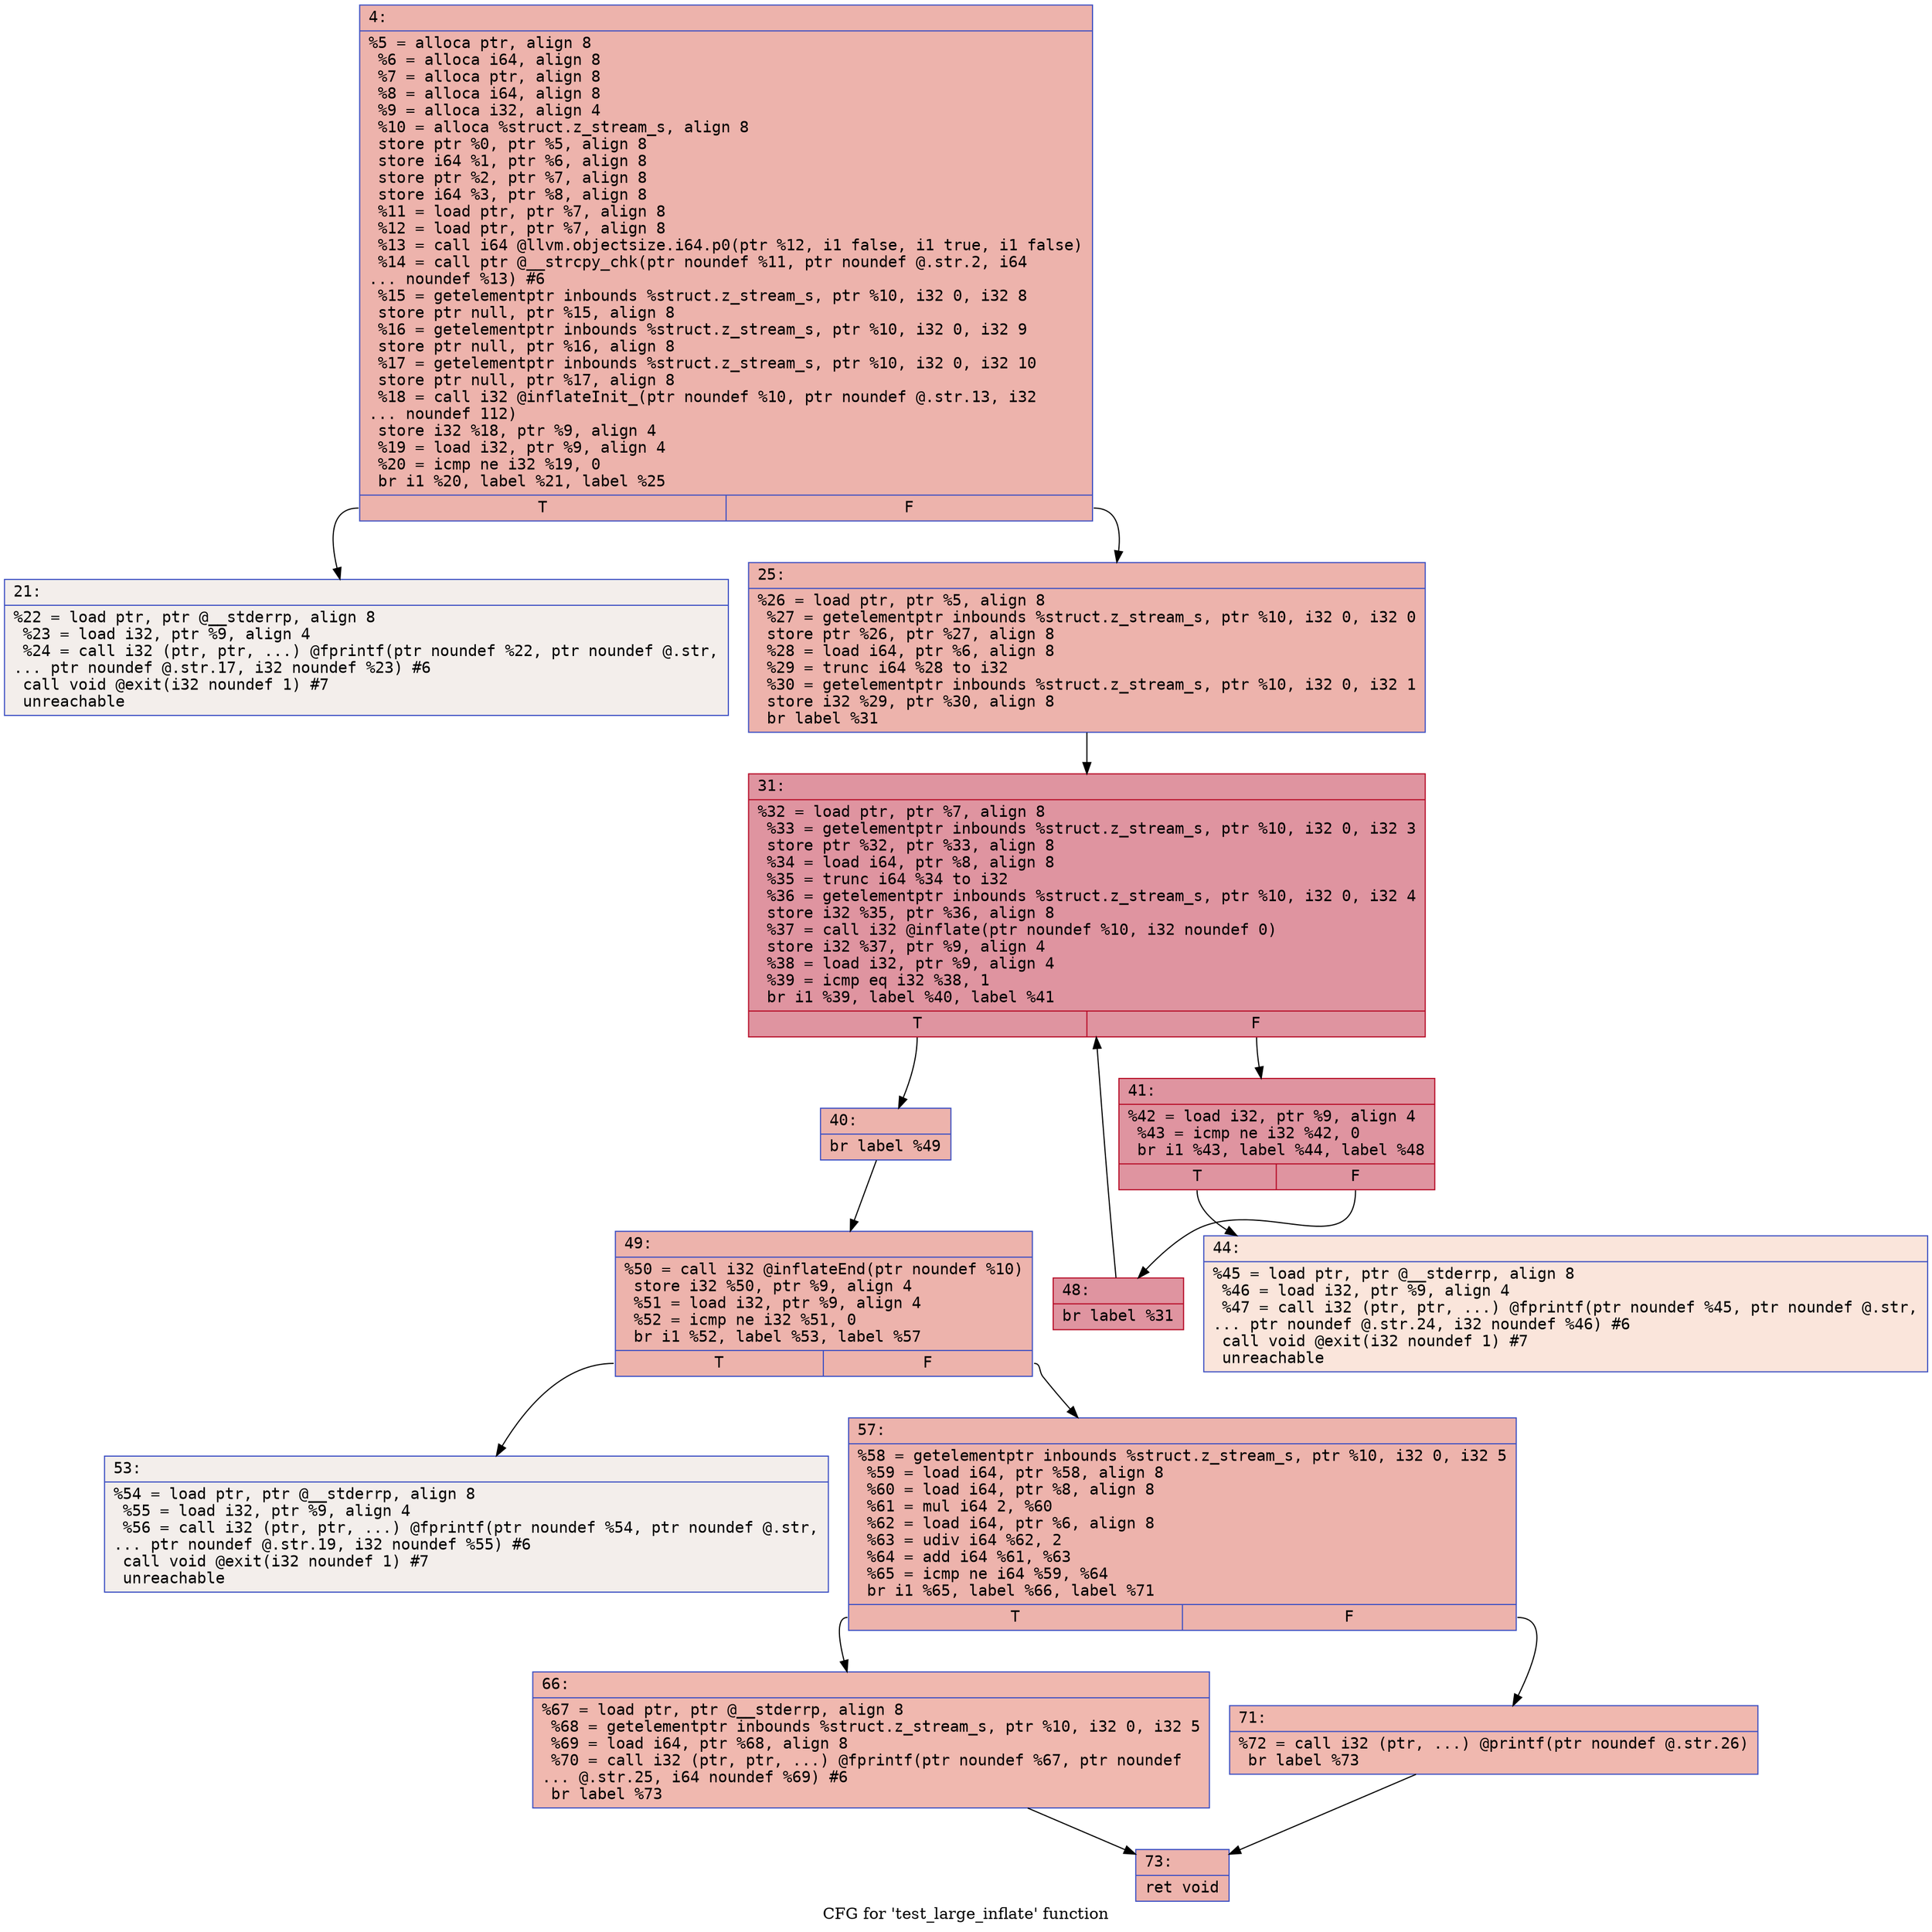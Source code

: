 digraph "CFG for 'test_large_inflate' function" {
	label="CFG for 'test_large_inflate' function";

	Node0x600002d87ed0 [shape=record,color="#3d50c3ff", style=filled, fillcolor="#d6524470" fontname="Courier",label="{4:\l|  %5 = alloca ptr, align 8\l  %6 = alloca i64, align 8\l  %7 = alloca ptr, align 8\l  %8 = alloca i64, align 8\l  %9 = alloca i32, align 4\l  %10 = alloca %struct.z_stream_s, align 8\l  store ptr %0, ptr %5, align 8\l  store i64 %1, ptr %6, align 8\l  store ptr %2, ptr %7, align 8\l  store i64 %3, ptr %8, align 8\l  %11 = load ptr, ptr %7, align 8\l  %12 = load ptr, ptr %7, align 8\l  %13 = call i64 @llvm.objectsize.i64.p0(ptr %12, i1 false, i1 true, i1 false)\l  %14 = call ptr @__strcpy_chk(ptr noundef %11, ptr noundef @.str.2, i64\l... noundef %13) #6\l  %15 = getelementptr inbounds %struct.z_stream_s, ptr %10, i32 0, i32 8\l  store ptr null, ptr %15, align 8\l  %16 = getelementptr inbounds %struct.z_stream_s, ptr %10, i32 0, i32 9\l  store ptr null, ptr %16, align 8\l  %17 = getelementptr inbounds %struct.z_stream_s, ptr %10, i32 0, i32 10\l  store ptr null, ptr %17, align 8\l  %18 = call i32 @inflateInit_(ptr noundef %10, ptr noundef @.str.13, i32\l... noundef 112)\l  store i32 %18, ptr %9, align 4\l  %19 = load i32, ptr %9, align 4\l  %20 = icmp ne i32 %19, 0\l  br i1 %20, label %21, label %25\l|{<s0>T|<s1>F}}"];
	Node0x600002d87ed0:s0 -> Node0x600002d87f20[tooltip="4 -> 21\nProbability 0.00%" ];
	Node0x600002d87ed0:s1 -> Node0x600002d87f70[tooltip="4 -> 25\nProbability 100.00%" ];
	Node0x600002d87f20 [shape=record,color="#3d50c3ff", style=filled, fillcolor="#e5d8d170" fontname="Courier",label="{21:\l|  %22 = load ptr, ptr @__stderrp, align 8\l  %23 = load i32, ptr %9, align 4\l  %24 = call i32 (ptr, ptr, ...) @fprintf(ptr noundef %22, ptr noundef @.str,\l... ptr noundef @.str.17, i32 noundef %23) #6\l  call void @exit(i32 noundef 1) #7\l  unreachable\l}"];
	Node0x600002d87f70 [shape=record,color="#3d50c3ff", style=filled, fillcolor="#d6524470" fontname="Courier",label="{25:\l|  %26 = load ptr, ptr %5, align 8\l  %27 = getelementptr inbounds %struct.z_stream_s, ptr %10, i32 0, i32 0\l  store ptr %26, ptr %27, align 8\l  %28 = load i64, ptr %6, align 8\l  %29 = trunc i64 %28 to i32\l  %30 = getelementptr inbounds %struct.z_stream_s, ptr %10, i32 0, i32 1\l  store i32 %29, ptr %30, align 8\l  br label %31\l}"];
	Node0x600002d87f70 -> Node0x600002d80000[tooltip="25 -> 31\nProbability 100.00%" ];
	Node0x600002d80000 [shape=record,color="#b70d28ff", style=filled, fillcolor="#b70d2870" fontname="Courier",label="{31:\l|  %32 = load ptr, ptr %7, align 8\l  %33 = getelementptr inbounds %struct.z_stream_s, ptr %10, i32 0, i32 3\l  store ptr %32, ptr %33, align 8\l  %34 = load i64, ptr %8, align 8\l  %35 = trunc i64 %34 to i32\l  %36 = getelementptr inbounds %struct.z_stream_s, ptr %10, i32 0, i32 4\l  store i32 %35, ptr %36, align 8\l  %37 = call i32 @inflate(ptr noundef %10, i32 noundef 0)\l  store i32 %37, ptr %9, align 4\l  %38 = load i32, ptr %9, align 4\l  %39 = icmp eq i32 %38, 1\l  br i1 %39, label %40, label %41\l|{<s0>T|<s1>F}}"];
	Node0x600002d80000:s0 -> Node0x600002d80050[tooltip="31 -> 40\nProbability 3.12%" ];
	Node0x600002d80000:s1 -> Node0x600002d800a0[tooltip="31 -> 41\nProbability 96.88%" ];
	Node0x600002d80050 [shape=record,color="#3d50c3ff", style=filled, fillcolor="#d6524470" fontname="Courier",label="{40:\l|  br label %49\l}"];
	Node0x600002d80050 -> Node0x600002d80190[tooltip="40 -> 49\nProbability 100.00%" ];
	Node0x600002d800a0 [shape=record,color="#b70d28ff", style=filled, fillcolor="#b70d2870" fontname="Courier",label="{41:\l|  %42 = load i32, ptr %9, align 4\l  %43 = icmp ne i32 %42, 0\l  br i1 %43, label %44, label %48\l|{<s0>T|<s1>F}}"];
	Node0x600002d800a0:s0 -> Node0x600002d800f0[tooltip="41 -> 44\nProbability 0.00%" ];
	Node0x600002d800a0:s1 -> Node0x600002d80140[tooltip="41 -> 48\nProbability 100.00%" ];
	Node0x600002d800f0 [shape=record,color="#3d50c3ff", style=filled, fillcolor="#f4c5ad70" fontname="Courier",label="{44:\l|  %45 = load ptr, ptr @__stderrp, align 8\l  %46 = load i32, ptr %9, align 4\l  %47 = call i32 (ptr, ptr, ...) @fprintf(ptr noundef %45, ptr noundef @.str,\l... ptr noundef @.str.24, i32 noundef %46) #6\l  call void @exit(i32 noundef 1) #7\l  unreachable\l}"];
	Node0x600002d80140 [shape=record,color="#b70d28ff", style=filled, fillcolor="#b70d2870" fontname="Courier",label="{48:\l|  br label %31\l}"];
	Node0x600002d80140 -> Node0x600002d80000[tooltip="48 -> 31\nProbability 100.00%" ];
	Node0x600002d80190 [shape=record,color="#3d50c3ff", style=filled, fillcolor="#d6524470" fontname="Courier",label="{49:\l|  %50 = call i32 @inflateEnd(ptr noundef %10)\l  store i32 %50, ptr %9, align 4\l  %51 = load i32, ptr %9, align 4\l  %52 = icmp ne i32 %51, 0\l  br i1 %52, label %53, label %57\l|{<s0>T|<s1>F}}"];
	Node0x600002d80190:s0 -> Node0x600002d801e0[tooltip="49 -> 53\nProbability 0.00%" ];
	Node0x600002d80190:s1 -> Node0x600002d80230[tooltip="49 -> 57\nProbability 100.00%" ];
	Node0x600002d801e0 [shape=record,color="#3d50c3ff", style=filled, fillcolor="#e5d8d170" fontname="Courier",label="{53:\l|  %54 = load ptr, ptr @__stderrp, align 8\l  %55 = load i32, ptr %9, align 4\l  %56 = call i32 (ptr, ptr, ...) @fprintf(ptr noundef %54, ptr noundef @.str,\l... ptr noundef @.str.19, i32 noundef %55) #6\l  call void @exit(i32 noundef 1) #7\l  unreachable\l}"];
	Node0x600002d80230 [shape=record,color="#3d50c3ff", style=filled, fillcolor="#d6524470" fontname="Courier",label="{57:\l|  %58 = getelementptr inbounds %struct.z_stream_s, ptr %10, i32 0, i32 5\l  %59 = load i64, ptr %58, align 8\l  %60 = load i64, ptr %8, align 8\l  %61 = mul i64 2, %60\l  %62 = load i64, ptr %6, align 8\l  %63 = udiv i64 %62, 2\l  %64 = add i64 %61, %63\l  %65 = icmp ne i64 %59, %64\l  br i1 %65, label %66, label %71\l|{<s0>T|<s1>F}}"];
	Node0x600002d80230:s0 -> Node0x600002d80280[tooltip="57 -> 66\nProbability 50.00%" ];
	Node0x600002d80230:s1 -> Node0x600002d802d0[tooltip="57 -> 71\nProbability 50.00%" ];
	Node0x600002d80280 [shape=record,color="#3d50c3ff", style=filled, fillcolor="#dc5d4a70" fontname="Courier",label="{66:\l|  %67 = load ptr, ptr @__stderrp, align 8\l  %68 = getelementptr inbounds %struct.z_stream_s, ptr %10, i32 0, i32 5\l  %69 = load i64, ptr %68, align 8\l  %70 = call i32 (ptr, ptr, ...) @fprintf(ptr noundef %67, ptr noundef\l... @.str.25, i64 noundef %69) #6\l  br label %73\l}"];
	Node0x600002d80280 -> Node0x600002d80320[tooltip="66 -> 73\nProbability 100.00%" ];
	Node0x600002d802d0 [shape=record,color="#3d50c3ff", style=filled, fillcolor="#dc5d4a70" fontname="Courier",label="{71:\l|  %72 = call i32 (ptr, ...) @printf(ptr noundef @.str.26)\l  br label %73\l}"];
	Node0x600002d802d0 -> Node0x600002d80320[tooltip="71 -> 73\nProbability 100.00%" ];
	Node0x600002d80320 [shape=record,color="#3d50c3ff", style=filled, fillcolor="#d6524470" fontname="Courier",label="{73:\l|  ret void\l}"];
}
